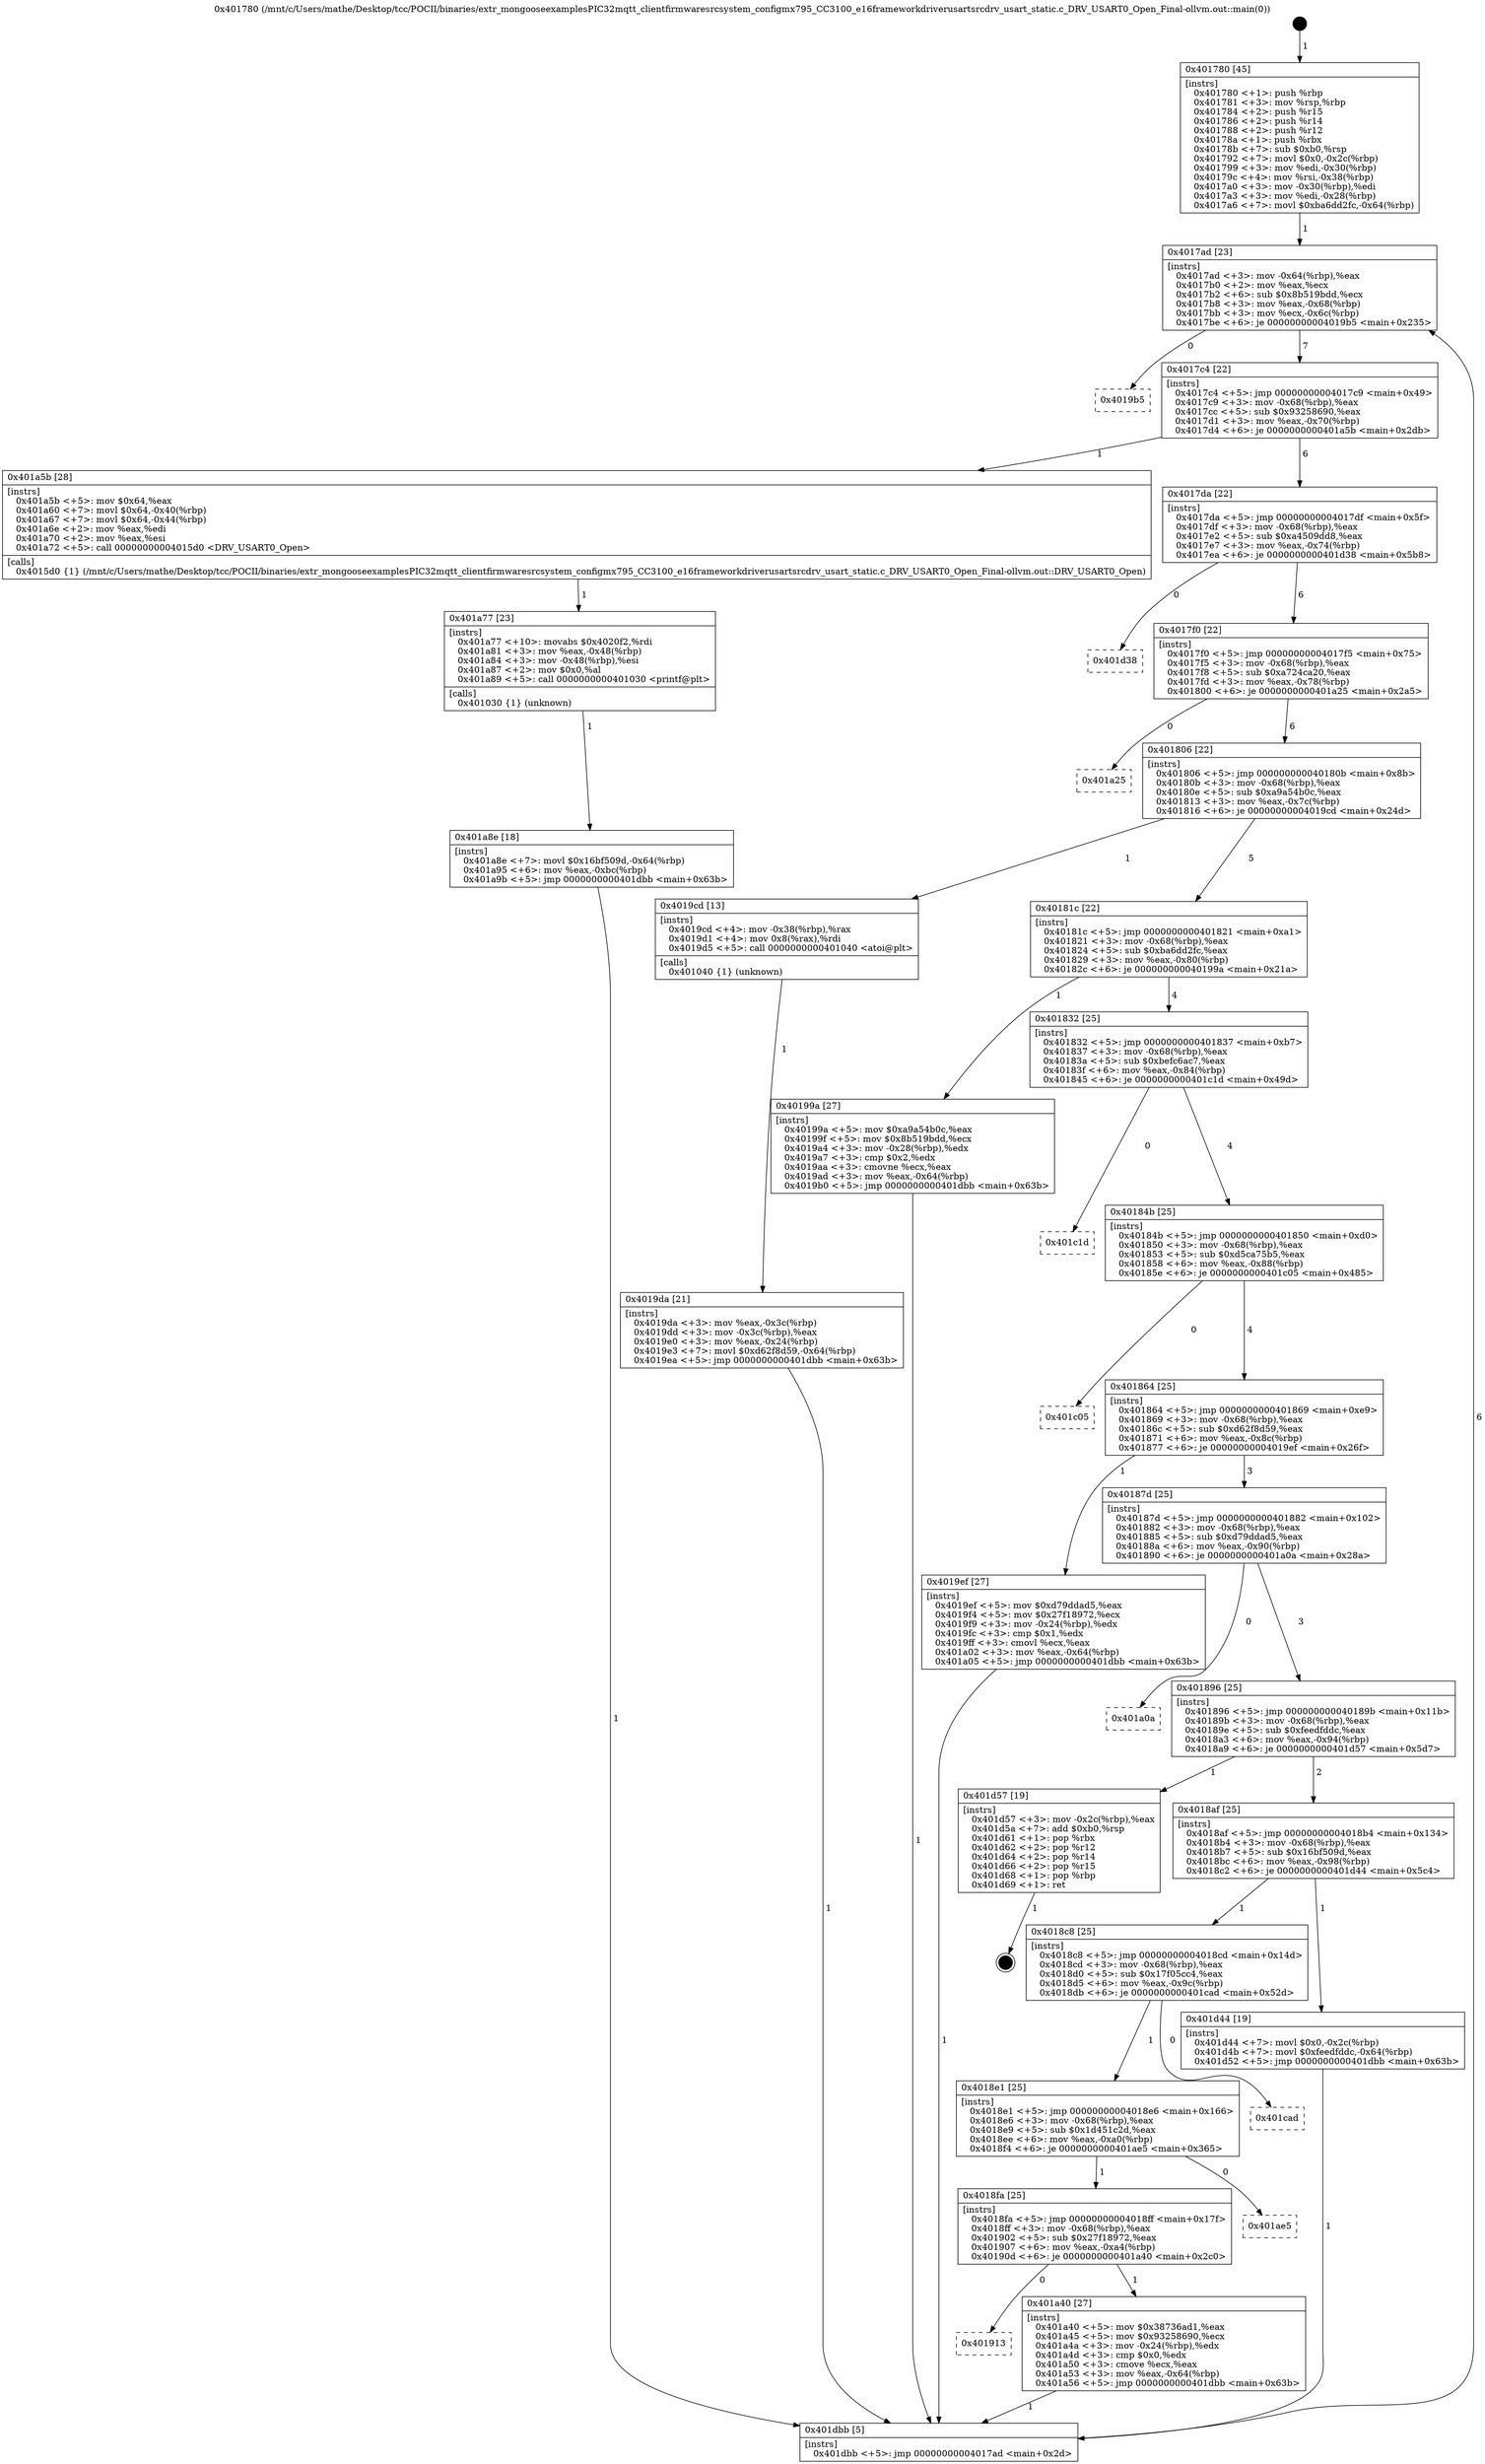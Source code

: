 digraph "0x401780" {
  label = "0x401780 (/mnt/c/Users/mathe/Desktop/tcc/POCII/binaries/extr_mongooseexamplesPIC32mqtt_clientfirmwaresrcsystem_configmx795_CC3100_e16frameworkdriverusartsrcdrv_usart_static.c_DRV_USART0_Open_Final-ollvm.out::main(0))"
  labelloc = "t"
  node[shape=record]

  Entry [label="",width=0.3,height=0.3,shape=circle,fillcolor=black,style=filled]
  "0x4017ad" [label="{
     0x4017ad [23]\l
     | [instrs]\l
     &nbsp;&nbsp;0x4017ad \<+3\>: mov -0x64(%rbp),%eax\l
     &nbsp;&nbsp;0x4017b0 \<+2\>: mov %eax,%ecx\l
     &nbsp;&nbsp;0x4017b2 \<+6\>: sub $0x8b519bdd,%ecx\l
     &nbsp;&nbsp;0x4017b8 \<+3\>: mov %eax,-0x68(%rbp)\l
     &nbsp;&nbsp;0x4017bb \<+3\>: mov %ecx,-0x6c(%rbp)\l
     &nbsp;&nbsp;0x4017be \<+6\>: je 00000000004019b5 \<main+0x235\>\l
  }"]
  "0x4019b5" [label="{
     0x4019b5\l
  }", style=dashed]
  "0x4017c4" [label="{
     0x4017c4 [22]\l
     | [instrs]\l
     &nbsp;&nbsp;0x4017c4 \<+5\>: jmp 00000000004017c9 \<main+0x49\>\l
     &nbsp;&nbsp;0x4017c9 \<+3\>: mov -0x68(%rbp),%eax\l
     &nbsp;&nbsp;0x4017cc \<+5\>: sub $0x93258690,%eax\l
     &nbsp;&nbsp;0x4017d1 \<+3\>: mov %eax,-0x70(%rbp)\l
     &nbsp;&nbsp;0x4017d4 \<+6\>: je 0000000000401a5b \<main+0x2db\>\l
  }"]
  Exit [label="",width=0.3,height=0.3,shape=circle,fillcolor=black,style=filled,peripheries=2]
  "0x401a5b" [label="{
     0x401a5b [28]\l
     | [instrs]\l
     &nbsp;&nbsp;0x401a5b \<+5\>: mov $0x64,%eax\l
     &nbsp;&nbsp;0x401a60 \<+7\>: movl $0x64,-0x40(%rbp)\l
     &nbsp;&nbsp;0x401a67 \<+7\>: movl $0x64,-0x44(%rbp)\l
     &nbsp;&nbsp;0x401a6e \<+2\>: mov %eax,%edi\l
     &nbsp;&nbsp;0x401a70 \<+2\>: mov %eax,%esi\l
     &nbsp;&nbsp;0x401a72 \<+5\>: call 00000000004015d0 \<DRV_USART0_Open\>\l
     | [calls]\l
     &nbsp;&nbsp;0x4015d0 \{1\} (/mnt/c/Users/mathe/Desktop/tcc/POCII/binaries/extr_mongooseexamplesPIC32mqtt_clientfirmwaresrcsystem_configmx795_CC3100_e16frameworkdriverusartsrcdrv_usart_static.c_DRV_USART0_Open_Final-ollvm.out::DRV_USART0_Open)\l
  }"]
  "0x4017da" [label="{
     0x4017da [22]\l
     | [instrs]\l
     &nbsp;&nbsp;0x4017da \<+5\>: jmp 00000000004017df \<main+0x5f\>\l
     &nbsp;&nbsp;0x4017df \<+3\>: mov -0x68(%rbp),%eax\l
     &nbsp;&nbsp;0x4017e2 \<+5\>: sub $0xa4509dd8,%eax\l
     &nbsp;&nbsp;0x4017e7 \<+3\>: mov %eax,-0x74(%rbp)\l
     &nbsp;&nbsp;0x4017ea \<+6\>: je 0000000000401d38 \<main+0x5b8\>\l
  }"]
  "0x401a8e" [label="{
     0x401a8e [18]\l
     | [instrs]\l
     &nbsp;&nbsp;0x401a8e \<+7\>: movl $0x16bf509d,-0x64(%rbp)\l
     &nbsp;&nbsp;0x401a95 \<+6\>: mov %eax,-0xbc(%rbp)\l
     &nbsp;&nbsp;0x401a9b \<+5\>: jmp 0000000000401dbb \<main+0x63b\>\l
  }"]
  "0x401d38" [label="{
     0x401d38\l
  }", style=dashed]
  "0x4017f0" [label="{
     0x4017f0 [22]\l
     | [instrs]\l
     &nbsp;&nbsp;0x4017f0 \<+5\>: jmp 00000000004017f5 \<main+0x75\>\l
     &nbsp;&nbsp;0x4017f5 \<+3\>: mov -0x68(%rbp),%eax\l
     &nbsp;&nbsp;0x4017f8 \<+5\>: sub $0xa724ca20,%eax\l
     &nbsp;&nbsp;0x4017fd \<+3\>: mov %eax,-0x78(%rbp)\l
     &nbsp;&nbsp;0x401800 \<+6\>: je 0000000000401a25 \<main+0x2a5\>\l
  }"]
  "0x401a77" [label="{
     0x401a77 [23]\l
     | [instrs]\l
     &nbsp;&nbsp;0x401a77 \<+10\>: movabs $0x4020f2,%rdi\l
     &nbsp;&nbsp;0x401a81 \<+3\>: mov %eax,-0x48(%rbp)\l
     &nbsp;&nbsp;0x401a84 \<+3\>: mov -0x48(%rbp),%esi\l
     &nbsp;&nbsp;0x401a87 \<+2\>: mov $0x0,%al\l
     &nbsp;&nbsp;0x401a89 \<+5\>: call 0000000000401030 \<printf@plt\>\l
     | [calls]\l
     &nbsp;&nbsp;0x401030 \{1\} (unknown)\l
  }"]
  "0x401a25" [label="{
     0x401a25\l
  }", style=dashed]
  "0x401806" [label="{
     0x401806 [22]\l
     | [instrs]\l
     &nbsp;&nbsp;0x401806 \<+5\>: jmp 000000000040180b \<main+0x8b\>\l
     &nbsp;&nbsp;0x40180b \<+3\>: mov -0x68(%rbp),%eax\l
     &nbsp;&nbsp;0x40180e \<+5\>: sub $0xa9a54b0c,%eax\l
     &nbsp;&nbsp;0x401813 \<+3\>: mov %eax,-0x7c(%rbp)\l
     &nbsp;&nbsp;0x401816 \<+6\>: je 00000000004019cd \<main+0x24d\>\l
  }"]
  "0x401913" [label="{
     0x401913\l
  }", style=dashed]
  "0x4019cd" [label="{
     0x4019cd [13]\l
     | [instrs]\l
     &nbsp;&nbsp;0x4019cd \<+4\>: mov -0x38(%rbp),%rax\l
     &nbsp;&nbsp;0x4019d1 \<+4\>: mov 0x8(%rax),%rdi\l
     &nbsp;&nbsp;0x4019d5 \<+5\>: call 0000000000401040 \<atoi@plt\>\l
     | [calls]\l
     &nbsp;&nbsp;0x401040 \{1\} (unknown)\l
  }"]
  "0x40181c" [label="{
     0x40181c [22]\l
     | [instrs]\l
     &nbsp;&nbsp;0x40181c \<+5\>: jmp 0000000000401821 \<main+0xa1\>\l
     &nbsp;&nbsp;0x401821 \<+3\>: mov -0x68(%rbp),%eax\l
     &nbsp;&nbsp;0x401824 \<+5\>: sub $0xba6dd2fc,%eax\l
     &nbsp;&nbsp;0x401829 \<+3\>: mov %eax,-0x80(%rbp)\l
     &nbsp;&nbsp;0x40182c \<+6\>: je 000000000040199a \<main+0x21a\>\l
  }"]
  "0x401a40" [label="{
     0x401a40 [27]\l
     | [instrs]\l
     &nbsp;&nbsp;0x401a40 \<+5\>: mov $0x38736ad1,%eax\l
     &nbsp;&nbsp;0x401a45 \<+5\>: mov $0x93258690,%ecx\l
     &nbsp;&nbsp;0x401a4a \<+3\>: mov -0x24(%rbp),%edx\l
     &nbsp;&nbsp;0x401a4d \<+3\>: cmp $0x0,%edx\l
     &nbsp;&nbsp;0x401a50 \<+3\>: cmove %ecx,%eax\l
     &nbsp;&nbsp;0x401a53 \<+3\>: mov %eax,-0x64(%rbp)\l
     &nbsp;&nbsp;0x401a56 \<+5\>: jmp 0000000000401dbb \<main+0x63b\>\l
  }"]
  "0x40199a" [label="{
     0x40199a [27]\l
     | [instrs]\l
     &nbsp;&nbsp;0x40199a \<+5\>: mov $0xa9a54b0c,%eax\l
     &nbsp;&nbsp;0x40199f \<+5\>: mov $0x8b519bdd,%ecx\l
     &nbsp;&nbsp;0x4019a4 \<+3\>: mov -0x28(%rbp),%edx\l
     &nbsp;&nbsp;0x4019a7 \<+3\>: cmp $0x2,%edx\l
     &nbsp;&nbsp;0x4019aa \<+3\>: cmovne %ecx,%eax\l
     &nbsp;&nbsp;0x4019ad \<+3\>: mov %eax,-0x64(%rbp)\l
     &nbsp;&nbsp;0x4019b0 \<+5\>: jmp 0000000000401dbb \<main+0x63b\>\l
  }"]
  "0x401832" [label="{
     0x401832 [25]\l
     | [instrs]\l
     &nbsp;&nbsp;0x401832 \<+5\>: jmp 0000000000401837 \<main+0xb7\>\l
     &nbsp;&nbsp;0x401837 \<+3\>: mov -0x68(%rbp),%eax\l
     &nbsp;&nbsp;0x40183a \<+5\>: sub $0xbefc6ac7,%eax\l
     &nbsp;&nbsp;0x40183f \<+6\>: mov %eax,-0x84(%rbp)\l
     &nbsp;&nbsp;0x401845 \<+6\>: je 0000000000401c1d \<main+0x49d\>\l
  }"]
  "0x401dbb" [label="{
     0x401dbb [5]\l
     | [instrs]\l
     &nbsp;&nbsp;0x401dbb \<+5\>: jmp 00000000004017ad \<main+0x2d\>\l
  }"]
  "0x401780" [label="{
     0x401780 [45]\l
     | [instrs]\l
     &nbsp;&nbsp;0x401780 \<+1\>: push %rbp\l
     &nbsp;&nbsp;0x401781 \<+3\>: mov %rsp,%rbp\l
     &nbsp;&nbsp;0x401784 \<+2\>: push %r15\l
     &nbsp;&nbsp;0x401786 \<+2\>: push %r14\l
     &nbsp;&nbsp;0x401788 \<+2\>: push %r12\l
     &nbsp;&nbsp;0x40178a \<+1\>: push %rbx\l
     &nbsp;&nbsp;0x40178b \<+7\>: sub $0xb0,%rsp\l
     &nbsp;&nbsp;0x401792 \<+7\>: movl $0x0,-0x2c(%rbp)\l
     &nbsp;&nbsp;0x401799 \<+3\>: mov %edi,-0x30(%rbp)\l
     &nbsp;&nbsp;0x40179c \<+4\>: mov %rsi,-0x38(%rbp)\l
     &nbsp;&nbsp;0x4017a0 \<+3\>: mov -0x30(%rbp),%edi\l
     &nbsp;&nbsp;0x4017a3 \<+3\>: mov %edi,-0x28(%rbp)\l
     &nbsp;&nbsp;0x4017a6 \<+7\>: movl $0xba6dd2fc,-0x64(%rbp)\l
  }"]
  "0x4019da" [label="{
     0x4019da [21]\l
     | [instrs]\l
     &nbsp;&nbsp;0x4019da \<+3\>: mov %eax,-0x3c(%rbp)\l
     &nbsp;&nbsp;0x4019dd \<+3\>: mov -0x3c(%rbp),%eax\l
     &nbsp;&nbsp;0x4019e0 \<+3\>: mov %eax,-0x24(%rbp)\l
     &nbsp;&nbsp;0x4019e3 \<+7\>: movl $0xd62f8d59,-0x64(%rbp)\l
     &nbsp;&nbsp;0x4019ea \<+5\>: jmp 0000000000401dbb \<main+0x63b\>\l
  }"]
  "0x4018fa" [label="{
     0x4018fa [25]\l
     | [instrs]\l
     &nbsp;&nbsp;0x4018fa \<+5\>: jmp 00000000004018ff \<main+0x17f\>\l
     &nbsp;&nbsp;0x4018ff \<+3\>: mov -0x68(%rbp),%eax\l
     &nbsp;&nbsp;0x401902 \<+5\>: sub $0x27f18972,%eax\l
     &nbsp;&nbsp;0x401907 \<+6\>: mov %eax,-0xa4(%rbp)\l
     &nbsp;&nbsp;0x40190d \<+6\>: je 0000000000401a40 \<main+0x2c0\>\l
  }"]
  "0x401c1d" [label="{
     0x401c1d\l
  }", style=dashed]
  "0x40184b" [label="{
     0x40184b [25]\l
     | [instrs]\l
     &nbsp;&nbsp;0x40184b \<+5\>: jmp 0000000000401850 \<main+0xd0\>\l
     &nbsp;&nbsp;0x401850 \<+3\>: mov -0x68(%rbp),%eax\l
     &nbsp;&nbsp;0x401853 \<+5\>: sub $0xd5ca75b5,%eax\l
     &nbsp;&nbsp;0x401858 \<+6\>: mov %eax,-0x88(%rbp)\l
     &nbsp;&nbsp;0x40185e \<+6\>: je 0000000000401c05 \<main+0x485\>\l
  }"]
  "0x401ae5" [label="{
     0x401ae5\l
  }", style=dashed]
  "0x401c05" [label="{
     0x401c05\l
  }", style=dashed]
  "0x401864" [label="{
     0x401864 [25]\l
     | [instrs]\l
     &nbsp;&nbsp;0x401864 \<+5\>: jmp 0000000000401869 \<main+0xe9\>\l
     &nbsp;&nbsp;0x401869 \<+3\>: mov -0x68(%rbp),%eax\l
     &nbsp;&nbsp;0x40186c \<+5\>: sub $0xd62f8d59,%eax\l
     &nbsp;&nbsp;0x401871 \<+6\>: mov %eax,-0x8c(%rbp)\l
     &nbsp;&nbsp;0x401877 \<+6\>: je 00000000004019ef \<main+0x26f\>\l
  }"]
  "0x4018e1" [label="{
     0x4018e1 [25]\l
     | [instrs]\l
     &nbsp;&nbsp;0x4018e1 \<+5\>: jmp 00000000004018e6 \<main+0x166\>\l
     &nbsp;&nbsp;0x4018e6 \<+3\>: mov -0x68(%rbp),%eax\l
     &nbsp;&nbsp;0x4018e9 \<+5\>: sub $0x1d451c2d,%eax\l
     &nbsp;&nbsp;0x4018ee \<+6\>: mov %eax,-0xa0(%rbp)\l
     &nbsp;&nbsp;0x4018f4 \<+6\>: je 0000000000401ae5 \<main+0x365\>\l
  }"]
  "0x4019ef" [label="{
     0x4019ef [27]\l
     | [instrs]\l
     &nbsp;&nbsp;0x4019ef \<+5\>: mov $0xd79ddad5,%eax\l
     &nbsp;&nbsp;0x4019f4 \<+5\>: mov $0x27f18972,%ecx\l
     &nbsp;&nbsp;0x4019f9 \<+3\>: mov -0x24(%rbp),%edx\l
     &nbsp;&nbsp;0x4019fc \<+3\>: cmp $0x1,%edx\l
     &nbsp;&nbsp;0x4019ff \<+3\>: cmovl %ecx,%eax\l
     &nbsp;&nbsp;0x401a02 \<+3\>: mov %eax,-0x64(%rbp)\l
     &nbsp;&nbsp;0x401a05 \<+5\>: jmp 0000000000401dbb \<main+0x63b\>\l
  }"]
  "0x40187d" [label="{
     0x40187d [25]\l
     | [instrs]\l
     &nbsp;&nbsp;0x40187d \<+5\>: jmp 0000000000401882 \<main+0x102\>\l
     &nbsp;&nbsp;0x401882 \<+3\>: mov -0x68(%rbp),%eax\l
     &nbsp;&nbsp;0x401885 \<+5\>: sub $0xd79ddad5,%eax\l
     &nbsp;&nbsp;0x40188a \<+6\>: mov %eax,-0x90(%rbp)\l
     &nbsp;&nbsp;0x401890 \<+6\>: je 0000000000401a0a \<main+0x28a\>\l
  }"]
  "0x401cad" [label="{
     0x401cad\l
  }", style=dashed]
  "0x401a0a" [label="{
     0x401a0a\l
  }", style=dashed]
  "0x401896" [label="{
     0x401896 [25]\l
     | [instrs]\l
     &nbsp;&nbsp;0x401896 \<+5\>: jmp 000000000040189b \<main+0x11b\>\l
     &nbsp;&nbsp;0x40189b \<+3\>: mov -0x68(%rbp),%eax\l
     &nbsp;&nbsp;0x40189e \<+5\>: sub $0xfeedfddc,%eax\l
     &nbsp;&nbsp;0x4018a3 \<+6\>: mov %eax,-0x94(%rbp)\l
     &nbsp;&nbsp;0x4018a9 \<+6\>: je 0000000000401d57 \<main+0x5d7\>\l
  }"]
  "0x4018c8" [label="{
     0x4018c8 [25]\l
     | [instrs]\l
     &nbsp;&nbsp;0x4018c8 \<+5\>: jmp 00000000004018cd \<main+0x14d\>\l
     &nbsp;&nbsp;0x4018cd \<+3\>: mov -0x68(%rbp),%eax\l
     &nbsp;&nbsp;0x4018d0 \<+5\>: sub $0x17f05cc4,%eax\l
     &nbsp;&nbsp;0x4018d5 \<+6\>: mov %eax,-0x9c(%rbp)\l
     &nbsp;&nbsp;0x4018db \<+6\>: je 0000000000401cad \<main+0x52d\>\l
  }"]
  "0x401d57" [label="{
     0x401d57 [19]\l
     | [instrs]\l
     &nbsp;&nbsp;0x401d57 \<+3\>: mov -0x2c(%rbp),%eax\l
     &nbsp;&nbsp;0x401d5a \<+7\>: add $0xb0,%rsp\l
     &nbsp;&nbsp;0x401d61 \<+1\>: pop %rbx\l
     &nbsp;&nbsp;0x401d62 \<+2\>: pop %r12\l
     &nbsp;&nbsp;0x401d64 \<+2\>: pop %r14\l
     &nbsp;&nbsp;0x401d66 \<+2\>: pop %r15\l
     &nbsp;&nbsp;0x401d68 \<+1\>: pop %rbp\l
     &nbsp;&nbsp;0x401d69 \<+1\>: ret\l
  }"]
  "0x4018af" [label="{
     0x4018af [25]\l
     | [instrs]\l
     &nbsp;&nbsp;0x4018af \<+5\>: jmp 00000000004018b4 \<main+0x134\>\l
     &nbsp;&nbsp;0x4018b4 \<+3\>: mov -0x68(%rbp),%eax\l
     &nbsp;&nbsp;0x4018b7 \<+5\>: sub $0x16bf509d,%eax\l
     &nbsp;&nbsp;0x4018bc \<+6\>: mov %eax,-0x98(%rbp)\l
     &nbsp;&nbsp;0x4018c2 \<+6\>: je 0000000000401d44 \<main+0x5c4\>\l
  }"]
  "0x401d44" [label="{
     0x401d44 [19]\l
     | [instrs]\l
     &nbsp;&nbsp;0x401d44 \<+7\>: movl $0x0,-0x2c(%rbp)\l
     &nbsp;&nbsp;0x401d4b \<+7\>: movl $0xfeedfddc,-0x64(%rbp)\l
     &nbsp;&nbsp;0x401d52 \<+5\>: jmp 0000000000401dbb \<main+0x63b\>\l
  }"]
  Entry -> "0x401780" [label=" 1"]
  "0x4017ad" -> "0x4019b5" [label=" 0"]
  "0x4017ad" -> "0x4017c4" [label=" 7"]
  "0x401d57" -> Exit [label=" 1"]
  "0x4017c4" -> "0x401a5b" [label=" 1"]
  "0x4017c4" -> "0x4017da" [label=" 6"]
  "0x401d44" -> "0x401dbb" [label=" 1"]
  "0x4017da" -> "0x401d38" [label=" 0"]
  "0x4017da" -> "0x4017f0" [label=" 6"]
  "0x401a8e" -> "0x401dbb" [label=" 1"]
  "0x4017f0" -> "0x401a25" [label=" 0"]
  "0x4017f0" -> "0x401806" [label=" 6"]
  "0x401a77" -> "0x401a8e" [label=" 1"]
  "0x401806" -> "0x4019cd" [label=" 1"]
  "0x401806" -> "0x40181c" [label=" 5"]
  "0x401a5b" -> "0x401a77" [label=" 1"]
  "0x40181c" -> "0x40199a" [label=" 1"]
  "0x40181c" -> "0x401832" [label=" 4"]
  "0x40199a" -> "0x401dbb" [label=" 1"]
  "0x401780" -> "0x4017ad" [label=" 1"]
  "0x401dbb" -> "0x4017ad" [label=" 6"]
  "0x4019cd" -> "0x4019da" [label=" 1"]
  "0x4019da" -> "0x401dbb" [label=" 1"]
  "0x401a40" -> "0x401dbb" [label=" 1"]
  "0x401832" -> "0x401c1d" [label=" 0"]
  "0x401832" -> "0x40184b" [label=" 4"]
  "0x4018fa" -> "0x401a40" [label=" 1"]
  "0x40184b" -> "0x401c05" [label=" 0"]
  "0x40184b" -> "0x401864" [label=" 4"]
  "0x4018fa" -> "0x401913" [label=" 0"]
  "0x401864" -> "0x4019ef" [label=" 1"]
  "0x401864" -> "0x40187d" [label=" 3"]
  "0x4019ef" -> "0x401dbb" [label=" 1"]
  "0x4018e1" -> "0x401ae5" [label=" 0"]
  "0x40187d" -> "0x401a0a" [label=" 0"]
  "0x40187d" -> "0x401896" [label=" 3"]
  "0x4018e1" -> "0x4018fa" [label=" 1"]
  "0x401896" -> "0x401d57" [label=" 1"]
  "0x401896" -> "0x4018af" [label=" 2"]
  "0x4018c8" -> "0x401cad" [label=" 0"]
  "0x4018af" -> "0x401d44" [label=" 1"]
  "0x4018af" -> "0x4018c8" [label=" 1"]
  "0x4018c8" -> "0x4018e1" [label=" 1"]
}
